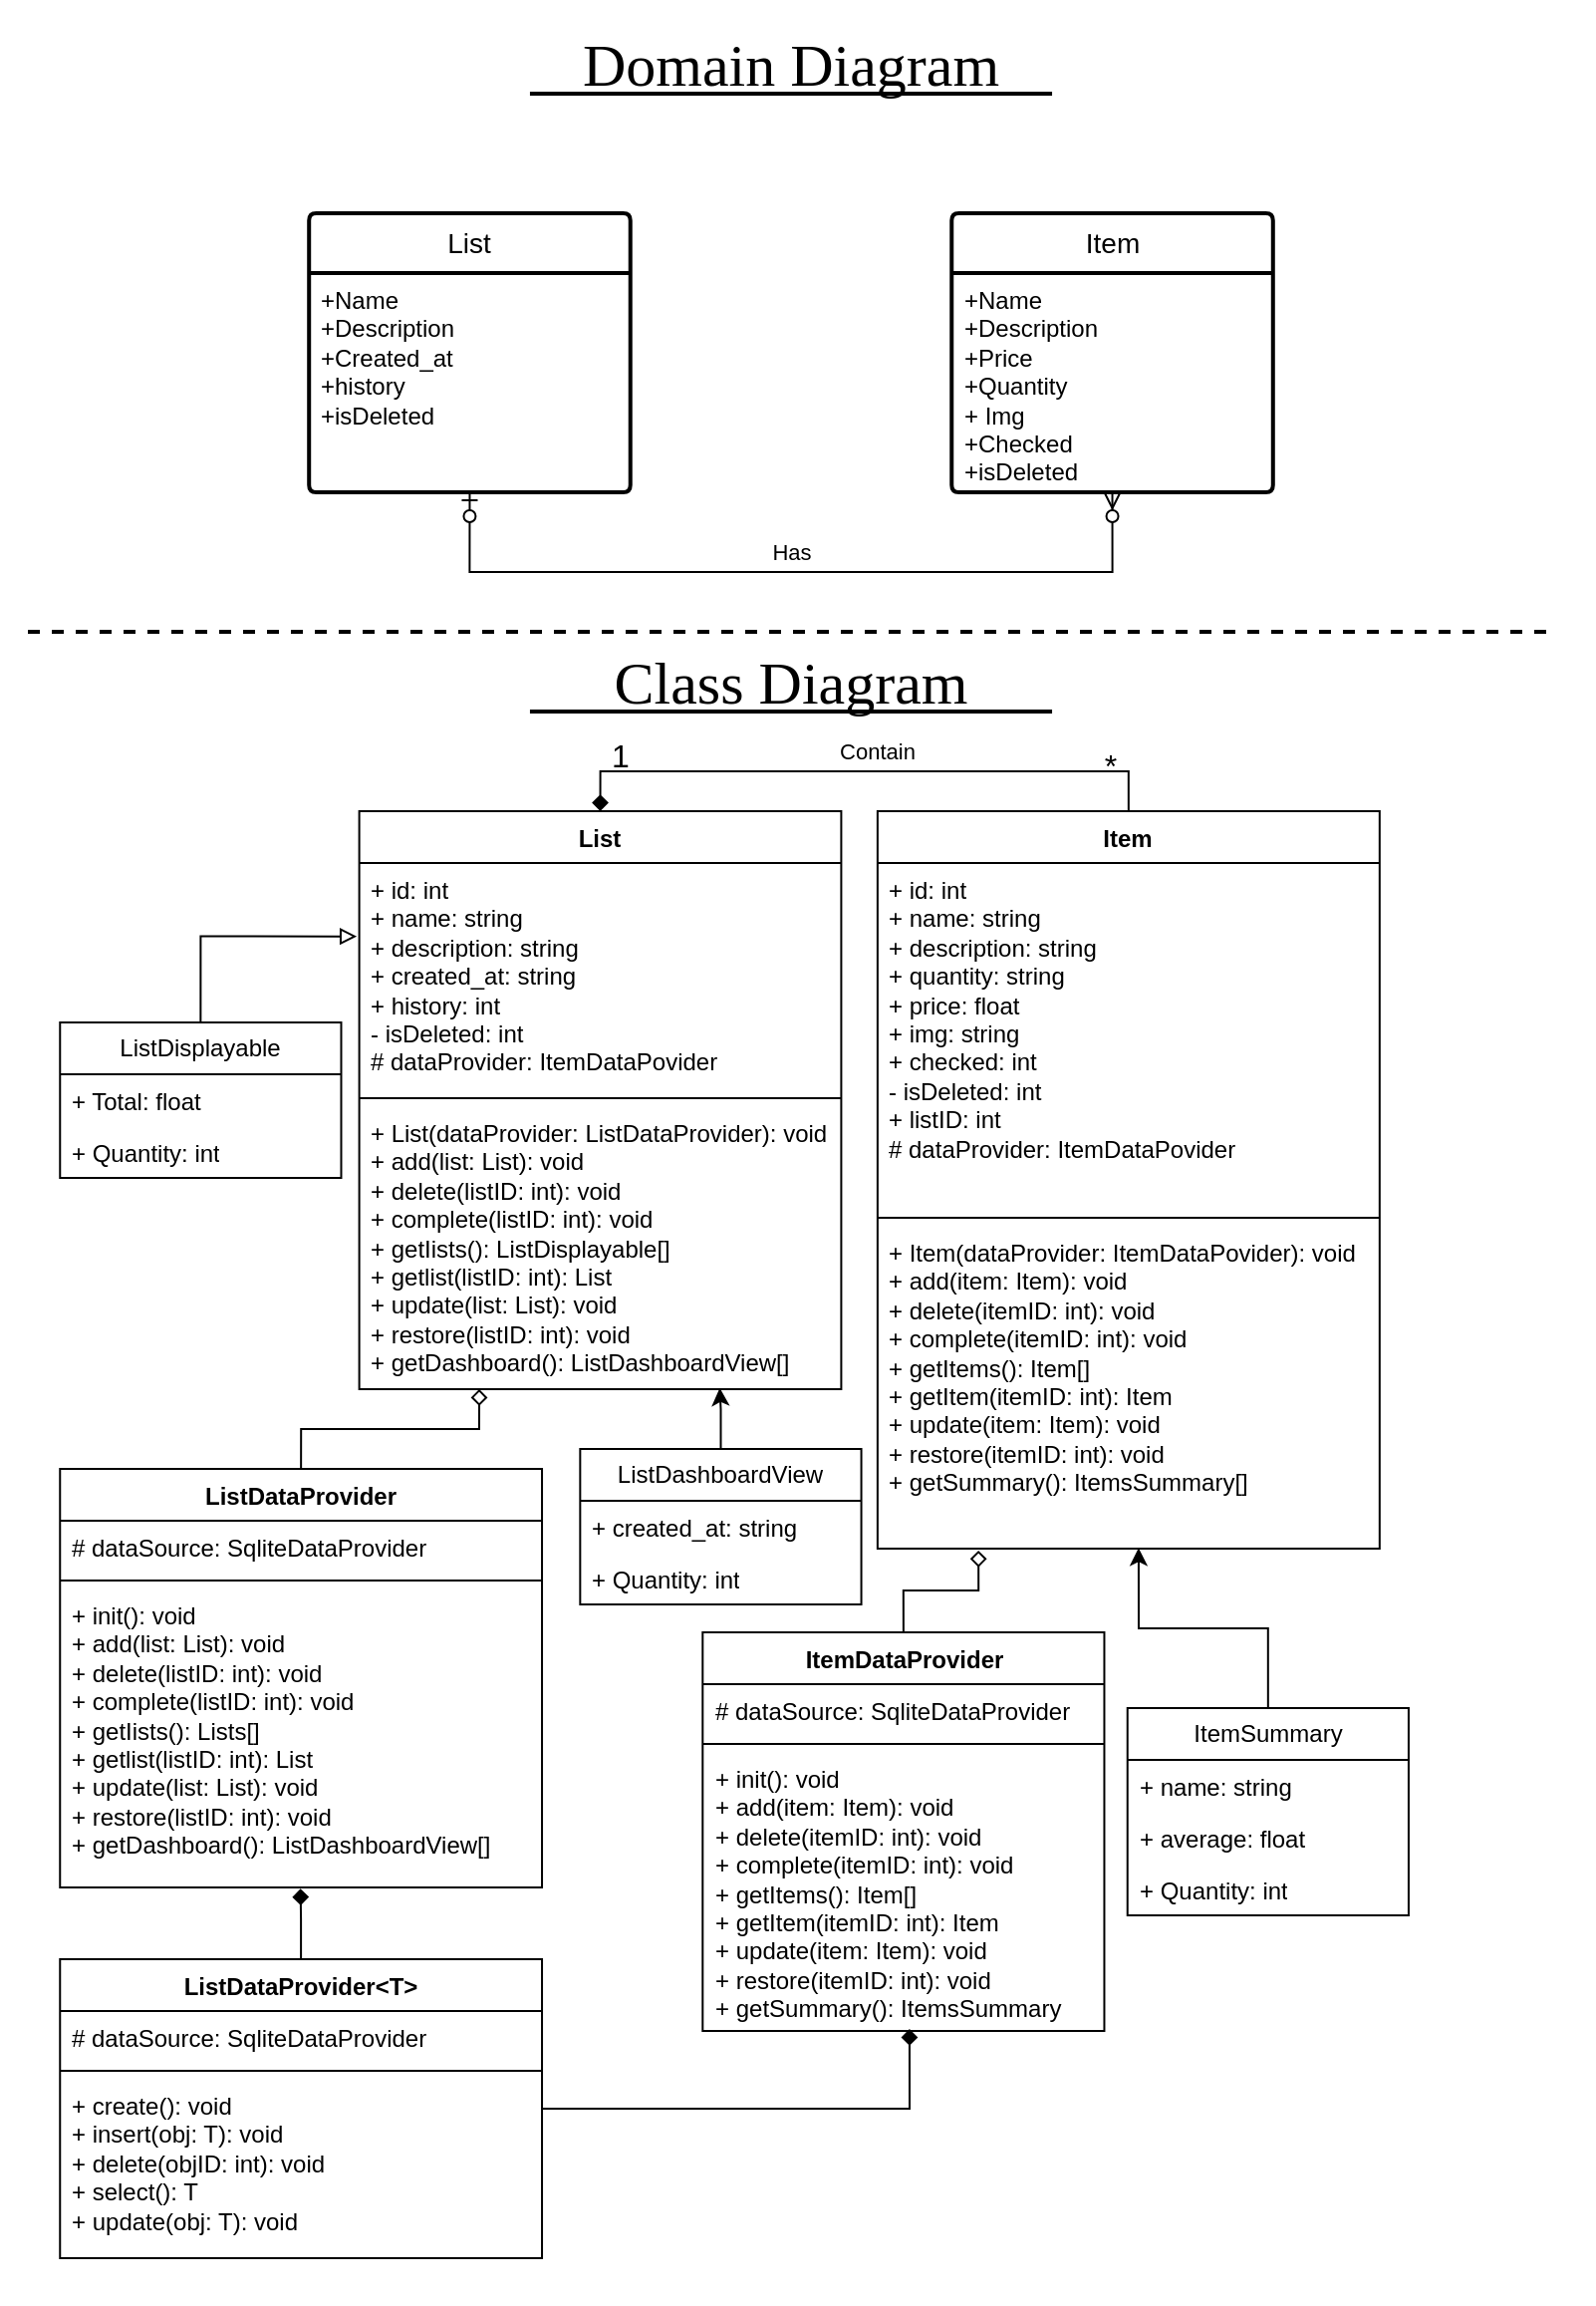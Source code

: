 <mxfile version="26.0.16">
  <diagram name="Page-1" id="tyuHMJEZGKYqz2EImdIn">
    <mxGraphModel dx="1381" dy="873" grid="1" gridSize="10" guides="1" tooltips="1" connect="1" arrows="1" fold="1" page="1" pageScale="1" pageWidth="827" pageHeight="1169" math="0" shadow="0">
      <root>
        <mxCell id="0" />
        <mxCell id="1" parent="0" />
        <mxCell id="CL_uHjWKSqRfvrvd4TWR-62" value="" style="swimlane;startSize=0;strokeColor=none;fillColor=#FFFFFF;" vertex="1" parent="1">
          <mxGeometry x="20" y="10" width="800" height="1156" as="geometry">
            <mxRectangle x="20" y="10" width="50" height="40" as="alternateBounds" />
          </mxGeometry>
        </mxCell>
        <mxCell id="CL_uHjWKSqRfvrvd4TWR-61" value="" style="group" vertex="1" connectable="0" parent="CL_uHjWKSqRfvrvd4TWR-62">
          <mxGeometry x="14" y="17" width="766" height="1116" as="geometry" />
        </mxCell>
        <mxCell id="CL_uHjWKSqRfvrvd4TWR-1" value="List" style="swimlane;childLayout=stackLayout;horizontal=1;startSize=30;horizontalStack=0;rounded=1;fontSize=14;fontStyle=0;strokeWidth=2;resizeParent=0;resizeLast=1;shadow=0;dashed=0;align=center;arcSize=4;whiteSpace=wrap;html=1;" vertex="1" parent="CL_uHjWKSqRfvrvd4TWR-61">
          <mxGeometry x="141.105" y="90" width="161.263" height="140" as="geometry" />
        </mxCell>
        <mxCell id="CL_uHjWKSqRfvrvd4TWR-2" value="+Name&lt;br&gt;+Description&lt;div&gt;+Created_at&lt;br&gt;+history&lt;div&gt;+isDeleted&lt;/div&gt;&lt;/div&gt;" style="align=left;strokeColor=none;fillColor=none;spacingLeft=4;spacingRight=4;fontSize=12;verticalAlign=top;resizable=0;rotatable=0;part=1;html=1;whiteSpace=wrap;" vertex="1" parent="CL_uHjWKSqRfvrvd4TWR-1">
          <mxGeometry y="30" width="161.263" height="110" as="geometry" />
        </mxCell>
        <mxCell id="CL_uHjWKSqRfvrvd4TWR-3" value="Item" style="swimlane;childLayout=stackLayout;horizontal=1;startSize=30;horizontalStack=0;rounded=1;fontSize=14;fontStyle=0;strokeWidth=2;resizeParent=0;resizeLast=1;shadow=0;dashed=0;align=center;arcSize=4;whiteSpace=wrap;html=1;" vertex="1" parent="CL_uHjWKSqRfvrvd4TWR-61">
          <mxGeometry x="463.632" y="90" width="161.263" height="140" as="geometry" />
        </mxCell>
        <mxCell id="CL_uHjWKSqRfvrvd4TWR-4" value="+Name&lt;br&gt;+Description&lt;br&gt;+Price&lt;div&gt;+Quantity&lt;/div&gt;&lt;div&gt;+ Img&lt;/div&gt;&lt;div&gt;+Checked&lt;br&gt;&lt;div&gt;+isDeleted&lt;/div&gt;&lt;/div&gt;" style="align=left;strokeColor=none;fillColor=none;spacingLeft=4;spacingRight=4;fontSize=12;verticalAlign=top;resizable=0;rotatable=0;part=1;html=1;whiteSpace=wrap;" vertex="1" parent="CL_uHjWKSqRfvrvd4TWR-3">
          <mxGeometry y="30" width="161.263" height="110" as="geometry" />
        </mxCell>
        <mxCell id="CL_uHjWKSqRfvrvd4TWR-8" value="" style="edgeStyle=orthogonalEdgeStyle;fontSize=12;html=1;endArrow=ERzeroToMany;startArrow=ERzeroToOne;rounded=0;entryX=0.5;entryY=1;entryDx=0;entryDy=0;exitX=0.5;exitY=1;exitDx=0;exitDy=0;" edge="1" parent="CL_uHjWKSqRfvrvd4TWR-61" source="CL_uHjWKSqRfvrvd4TWR-2" target="CL_uHjWKSqRfvrvd4TWR-4">
          <mxGeometry width="100" height="100" relative="1" as="geometry">
            <mxPoint x="241.895" y="370" as="sourcePoint" />
            <mxPoint x="342.684" y="270" as="targetPoint" />
            <Array as="points">
              <mxPoint x="221.737" y="270" />
              <mxPoint x="544.263" y="270" />
            </Array>
          </mxGeometry>
        </mxCell>
        <mxCell id="CL_uHjWKSqRfvrvd4TWR-9" value="Has" style="edgeLabel;html=1;align=center;verticalAlign=middle;resizable=0;points=[];" vertex="1" connectable="0" parent="CL_uHjWKSqRfvrvd4TWR-8">
          <mxGeometry x="0.013" relative="1" as="geometry">
            <mxPoint x="-3" y="-10" as="offset" />
          </mxGeometry>
        </mxCell>
        <mxCell id="CL_uHjWKSqRfvrvd4TWR-10" value="&lt;font style=&quot;font-size: 30px;&quot; face=&quot;Verdana&quot;&gt;Domain Diagram&lt;/font&gt;" style="text;html=1;align=center;verticalAlign=middle;whiteSpace=wrap;rounded=0;" vertex="1" parent="CL_uHjWKSqRfvrvd4TWR-61">
          <mxGeometry x="251.974" width="262.053" height="30" as="geometry" />
        </mxCell>
        <mxCell id="CL_uHjWKSqRfvrvd4TWR-11" value="" style="endArrow=none;html=1;rounded=0;entryX=1;entryY=1;entryDx=0;entryDy=0;exitX=0;exitY=1;exitDx=0;exitDy=0;strokeWidth=2;" edge="1" parent="CL_uHjWKSqRfvrvd4TWR-61" source="CL_uHjWKSqRfvrvd4TWR-10" target="CL_uHjWKSqRfvrvd4TWR-10">
          <mxGeometry width="50" height="50" relative="1" as="geometry">
            <mxPoint x="298.337" y="98" as="sourcePoint" />
            <mxPoint x="348.732" y="48" as="targetPoint" />
          </mxGeometry>
        </mxCell>
        <mxCell id="CL_uHjWKSqRfvrvd4TWR-13" value="" style="endArrow=none;dashed=1;html=1;rounded=0;strokeWidth=2;" edge="1" parent="CL_uHjWKSqRfvrvd4TWR-61">
          <mxGeometry width="50" height="50" relative="1" as="geometry">
            <mxPoint y="300" as="sourcePoint" />
            <mxPoint x="766" y="300" as="targetPoint" />
          </mxGeometry>
        </mxCell>
        <mxCell id="CL_uHjWKSqRfvrvd4TWR-14" value="&lt;font style=&quot;font-size: 30px;&quot; face=&quot;Verdana&quot;&gt;Class Diagram&lt;/font&gt;" style="text;html=1;align=center;verticalAlign=middle;whiteSpace=wrap;rounded=0;" vertex="1" parent="CL_uHjWKSqRfvrvd4TWR-61">
          <mxGeometry x="251.974" y="310" width="262.053" height="30" as="geometry" />
        </mxCell>
        <mxCell id="CL_uHjWKSqRfvrvd4TWR-15" value="" style="endArrow=none;html=1;rounded=0;entryX=1;entryY=1;entryDx=0;entryDy=0;exitX=0;exitY=1;exitDx=0;exitDy=0;strokeWidth=2;" edge="1" source="CL_uHjWKSqRfvrvd4TWR-14" target="CL_uHjWKSqRfvrvd4TWR-14" parent="CL_uHjWKSqRfvrvd4TWR-61">
          <mxGeometry width="50" height="50" relative="1" as="geometry">
            <mxPoint x="298.337" y="438" as="sourcePoint" />
            <mxPoint x="348.732" y="388" as="targetPoint" />
          </mxGeometry>
        </mxCell>
        <mxCell id="CL_uHjWKSqRfvrvd4TWR-16" value="List" style="swimlane;fontStyle=1;align=center;verticalAlign=top;childLayout=stackLayout;horizontal=1;startSize=26;horizontalStack=0;resizeParent=1;resizeParentMax=0;resizeLast=0;collapsible=1;marginBottom=0;whiteSpace=wrap;html=1;" vertex="1" parent="CL_uHjWKSqRfvrvd4TWR-61">
          <mxGeometry x="166.303" y="390" width="241.895" height="290" as="geometry" />
        </mxCell>
        <mxCell id="CL_uHjWKSqRfvrvd4TWR-17" value="&lt;div&gt;+ id: int&lt;/div&gt;+ name: string&lt;div&gt;+ description: string&lt;/div&gt;&lt;div&gt;+ created_at: string&lt;/div&gt;&lt;div&gt;+ history: int&lt;/div&gt;&lt;div&gt;- isDeleted: int&lt;/div&gt;&lt;div&gt;# dataProvider: ItemDataPovider&lt;/div&gt;" style="text;strokeColor=none;fillColor=none;align=left;verticalAlign=top;spacingLeft=4;spacingRight=4;overflow=hidden;rotatable=0;points=[[0,0.5],[1,0.5]];portConstraint=eastwest;whiteSpace=wrap;html=1;" vertex="1" parent="CL_uHjWKSqRfvrvd4TWR-16">
          <mxGeometry y="26" width="241.895" height="114" as="geometry" />
        </mxCell>
        <mxCell id="CL_uHjWKSqRfvrvd4TWR-18" value="" style="line;strokeWidth=1;fillColor=none;align=left;verticalAlign=middle;spacingTop=-1;spacingLeft=3;spacingRight=3;rotatable=0;labelPosition=right;points=[];portConstraint=eastwest;strokeColor=inherit;" vertex="1" parent="CL_uHjWKSqRfvrvd4TWR-16">
          <mxGeometry y="140" width="241.895" height="8" as="geometry" />
        </mxCell>
        <mxCell id="CL_uHjWKSqRfvrvd4TWR-19" value="+ List(dataProvider: ListDataProvider): void&lt;br&gt;+ add(list: List): void&lt;div&gt;+ delete(listID: int): void&lt;/div&gt;&lt;div&gt;+ complete(listID: int): void&lt;/div&gt;&lt;div&gt;+ getIists(): ListDisplayable[]&lt;/div&gt;&lt;div&gt;+ getlist(listID: int): List&lt;/div&gt;&lt;div&gt;+ update(list: List): void&lt;/div&gt;&lt;div&gt;+ restore(listID: int): void&lt;/div&gt;&lt;div&gt;+ getDashboard(): ListDashboardView[]&lt;/div&gt;" style="text;strokeColor=none;fillColor=none;align=left;verticalAlign=top;spacingLeft=4;spacingRight=4;overflow=hidden;rotatable=0;points=[[0,0.5],[1,0.5]];portConstraint=eastwest;whiteSpace=wrap;html=1;" vertex="1" parent="CL_uHjWKSqRfvrvd4TWR-16">
          <mxGeometry y="148" width="241.895" height="142" as="geometry" />
        </mxCell>
        <mxCell id="CL_uHjWKSqRfvrvd4TWR-26" style="edgeStyle=orthogonalEdgeStyle;rounded=0;orthogonalLoop=1;jettySize=auto;html=1;entryX=0.5;entryY=0;entryDx=0;entryDy=0;exitX=0.5;exitY=0;exitDx=0;exitDy=0;endArrow=diamond;endFill=1;" edge="1" parent="CL_uHjWKSqRfvrvd4TWR-61" source="CL_uHjWKSqRfvrvd4TWR-20" target="CL_uHjWKSqRfvrvd4TWR-16">
          <mxGeometry relative="1" as="geometry" />
        </mxCell>
        <mxCell id="CL_uHjWKSqRfvrvd4TWR-27" value="Contain" style="edgeLabel;html=1;align=center;verticalAlign=middle;resizable=0;points=[];" vertex="1" connectable="0" parent="CL_uHjWKSqRfvrvd4TWR-26">
          <mxGeometry x="-0.037" relative="1" as="geometry">
            <mxPoint y="-10" as="offset" />
          </mxGeometry>
        </mxCell>
        <mxCell id="CL_uHjWKSqRfvrvd4TWR-59" value="1" style="edgeLabel;html=1;align=center;verticalAlign=middle;resizable=0;points=[];labelBackgroundColor=none;fontSize=16;" vertex="1" connectable="0" parent="CL_uHjWKSqRfvrvd4TWR-26">
          <mxGeometry x="0.81" y="-2" relative="1" as="geometry">
            <mxPoint y="-6" as="offset" />
          </mxGeometry>
        </mxCell>
        <mxCell id="CL_uHjWKSqRfvrvd4TWR-60" value="*" style="edgeLabel;html=1;align=center;verticalAlign=middle;resizable=0;points=[];labelBackgroundColor=none;fontSize=16;" vertex="1" connectable="0" parent="CL_uHjWKSqRfvrvd4TWR-26">
          <mxGeometry x="-0.804" y="-1" relative="1" as="geometry">
            <mxPoint y="-2" as="offset" />
          </mxGeometry>
        </mxCell>
        <mxCell id="CL_uHjWKSqRfvrvd4TWR-20" value="Item" style="swimlane;fontStyle=1;align=center;verticalAlign=top;childLayout=stackLayout;horizontal=1;startSize=26;horizontalStack=0;resizeParent=1;resizeParentMax=0;resizeLast=0;collapsible=1;marginBottom=0;whiteSpace=wrap;html=1;" vertex="1" parent="CL_uHjWKSqRfvrvd4TWR-61">
          <mxGeometry x="426.434" y="390" width="251.974" height="370" as="geometry" />
        </mxCell>
        <mxCell id="CL_uHjWKSqRfvrvd4TWR-21" value="&lt;div&gt;+ id: int&lt;/div&gt;+ name: string&lt;div&gt;+ description: string&lt;/div&gt;&lt;div&gt;+ quantity: string&lt;/div&gt;&lt;div&gt;+ price: float&lt;/div&gt;&lt;div&gt;+ img: string&lt;/div&gt;&lt;div&gt;+ checked: int&lt;/div&gt;&lt;div&gt;- isDeleted: int&lt;/div&gt;&lt;div&gt;+ listID: int&lt;/div&gt;&lt;div&gt;# dataProvider: ItemDataPovider&lt;/div&gt;" style="text;strokeColor=none;fillColor=none;align=left;verticalAlign=top;spacingLeft=4;spacingRight=4;overflow=hidden;rotatable=0;points=[[0,0.5],[1,0.5]];portConstraint=eastwest;whiteSpace=wrap;html=1;" vertex="1" parent="CL_uHjWKSqRfvrvd4TWR-20">
          <mxGeometry y="26" width="251.974" height="174" as="geometry" />
        </mxCell>
        <mxCell id="CL_uHjWKSqRfvrvd4TWR-22" value="" style="line;strokeWidth=1;fillColor=none;align=left;verticalAlign=middle;spacingTop=-1;spacingLeft=3;spacingRight=3;rotatable=0;labelPosition=right;points=[];portConstraint=eastwest;strokeColor=inherit;" vertex="1" parent="CL_uHjWKSqRfvrvd4TWR-20">
          <mxGeometry y="200" width="251.974" height="8" as="geometry" />
        </mxCell>
        <mxCell id="CL_uHjWKSqRfvrvd4TWR-23" value="&lt;div&gt;+ Item(dataProvider:&amp;nbsp;&lt;span style=&quot;background-color: transparent; color: light-dark(rgb(0, 0, 0), rgb(255, 255, 255));&quot;&gt;ItemDataPovider&lt;/span&gt;&lt;span style=&quot;background-color: transparent; color: light-dark(rgb(0, 0, 0), rgb(255, 255, 255));&quot;&gt;): void&lt;/span&gt;&lt;/div&gt;+ add(item: Item): void&lt;div&gt;+ delete(itemID: int): void&lt;/div&gt;&lt;div&gt;+ complete(itemID: int): void&lt;/div&gt;&lt;div&gt;+ getItems(): Item[]&lt;/div&gt;&lt;div&gt;+ getItem(itemID: int): Item&lt;/div&gt;&lt;div&gt;+ update(item: Item): void&lt;/div&gt;&lt;div&gt;+ restore(itemID: int): void&lt;/div&gt;&lt;div&gt;+ getSummary(): ItemsSummary[]&lt;/div&gt;" style="text;strokeColor=none;fillColor=none;align=left;verticalAlign=top;spacingLeft=4;spacingRight=4;overflow=hidden;rotatable=0;points=[[0,0.5],[1,0.5]];portConstraint=eastwest;whiteSpace=wrap;html=1;" vertex="1" parent="CL_uHjWKSqRfvrvd4TWR-20">
          <mxGeometry y="208" width="251.974" height="162" as="geometry" />
        </mxCell>
        <mxCell id="CL_uHjWKSqRfvrvd4TWR-36" style="edgeStyle=orthogonalEdgeStyle;rounded=0;orthogonalLoop=1;jettySize=auto;html=1;exitX=0.5;exitY=0;exitDx=0;exitDy=0;entryX=0.52;entryY=0.998;entryDx=0;entryDy=0;entryPerimeter=0;" edge="1" parent="CL_uHjWKSqRfvrvd4TWR-61" source="CL_uHjWKSqRfvrvd4TWR-32" target="CL_uHjWKSqRfvrvd4TWR-23">
          <mxGeometry relative="1" as="geometry" />
        </mxCell>
        <mxCell id="CL_uHjWKSqRfvrvd4TWR-32" value="ItemSummary" style="swimlane;fontStyle=0;childLayout=stackLayout;horizontal=1;startSize=26;fillColor=none;horizontalStack=0;resizeParent=1;resizeParentMax=0;resizeLast=0;collapsible=1;marginBottom=0;whiteSpace=wrap;html=1;" vertex="1" parent="CL_uHjWKSqRfvrvd4TWR-61">
          <mxGeometry x="551.863" y="840" width="141.105" height="104" as="geometry" />
        </mxCell>
        <mxCell id="CL_uHjWKSqRfvrvd4TWR-33" value="+ name: string" style="text;strokeColor=none;fillColor=none;align=left;verticalAlign=top;spacingLeft=4;spacingRight=4;overflow=hidden;rotatable=0;points=[[0,0.5],[1,0.5]];portConstraint=eastwest;whiteSpace=wrap;html=1;" vertex="1" parent="CL_uHjWKSqRfvrvd4TWR-32">
          <mxGeometry y="26" width="141.105" height="26" as="geometry" />
        </mxCell>
        <mxCell id="CL_uHjWKSqRfvrvd4TWR-34" value="+ average: float" style="text;strokeColor=none;fillColor=none;align=left;verticalAlign=top;spacingLeft=4;spacingRight=4;overflow=hidden;rotatable=0;points=[[0,0.5],[1,0.5]];portConstraint=eastwest;whiteSpace=wrap;html=1;" vertex="1" parent="CL_uHjWKSqRfvrvd4TWR-32">
          <mxGeometry y="52" width="141.105" height="26" as="geometry" />
        </mxCell>
        <mxCell id="CL_uHjWKSqRfvrvd4TWR-35" value="+ Quantity: int" style="text;strokeColor=none;fillColor=none;align=left;verticalAlign=top;spacingLeft=4;spacingRight=4;overflow=hidden;rotatable=0;points=[[0,0.5],[1,0.5]];portConstraint=eastwest;whiteSpace=wrap;html=1;" vertex="1" parent="CL_uHjWKSqRfvrvd4TWR-32">
          <mxGeometry y="78" width="141.105" height="26" as="geometry" />
        </mxCell>
        <mxCell id="CL_uHjWKSqRfvrvd4TWR-37" value="ItemDataProvider" style="swimlane;fontStyle=1;align=center;verticalAlign=top;childLayout=stackLayout;horizontal=1;startSize=26;horizontalStack=0;resizeParent=1;resizeParentMax=0;resizeLast=0;collapsible=1;marginBottom=0;whiteSpace=wrap;html=1;" vertex="1" parent="CL_uHjWKSqRfvrvd4TWR-61">
          <mxGeometry x="338.653" y="802" width="201.579" height="200" as="geometry" />
        </mxCell>
        <mxCell id="CL_uHjWKSqRfvrvd4TWR-38" value="# dataSource: SqliteDataProvider" style="text;strokeColor=none;fillColor=none;align=left;verticalAlign=top;spacingLeft=4;spacingRight=4;overflow=hidden;rotatable=0;points=[[0,0.5],[1,0.5]];portConstraint=eastwest;whiteSpace=wrap;html=1;" vertex="1" parent="CL_uHjWKSqRfvrvd4TWR-37">
          <mxGeometry y="26" width="201.579" height="26" as="geometry" />
        </mxCell>
        <mxCell id="CL_uHjWKSqRfvrvd4TWR-39" value="" style="line;strokeWidth=1;fillColor=none;align=left;verticalAlign=middle;spacingTop=-1;spacingLeft=3;spacingRight=3;rotatable=0;labelPosition=right;points=[];portConstraint=eastwest;strokeColor=inherit;" vertex="1" parent="CL_uHjWKSqRfvrvd4TWR-37">
          <mxGeometry y="52" width="201.579" height="8" as="geometry" />
        </mxCell>
        <mxCell id="CL_uHjWKSqRfvrvd4TWR-40" value="+ init(): void&lt;br&gt;+ add(item: Item): void&lt;div&gt;+ delete(itemID: int): void&lt;/div&gt;&lt;div&gt;+ complete(itemID: int): void&lt;/div&gt;&lt;div&gt;+ getItems(): Item[]&lt;/div&gt;&lt;div&gt;+ getItem(itemID: int): Item&lt;/div&gt;&lt;div&gt;+ update(item: Item): void&lt;/div&gt;&lt;div&gt;+ restore(itemID: int): void&lt;/div&gt;&lt;div&gt;+ getSummary(): ItemsSummary&lt;/div&gt;" style="text;strokeColor=none;fillColor=none;align=left;verticalAlign=top;spacingLeft=4;spacingRight=4;overflow=hidden;rotatable=0;points=[[0,0.5],[1,0.5]];portConstraint=eastwest;whiteSpace=wrap;html=1;" vertex="1" parent="CL_uHjWKSqRfvrvd4TWR-37">
          <mxGeometry y="60" width="201.579" height="140" as="geometry" />
        </mxCell>
        <mxCell id="CL_uHjWKSqRfvrvd4TWR-41" style="edgeStyle=orthogonalEdgeStyle;rounded=0;orthogonalLoop=1;jettySize=auto;html=1;exitX=0.5;exitY=0;exitDx=0;exitDy=0;entryX=0.201;entryY=1.006;entryDx=0;entryDy=0;entryPerimeter=0;endArrow=diamond;endFill=0;" edge="1" parent="CL_uHjWKSqRfvrvd4TWR-61" source="CL_uHjWKSqRfvrvd4TWR-37" target="CL_uHjWKSqRfvrvd4TWR-23">
          <mxGeometry relative="1" as="geometry" />
        </mxCell>
        <mxCell id="CL_uHjWKSqRfvrvd4TWR-42" value="&lt;span style=&quot;text-align: left;&quot;&gt;ListDashboardView&lt;/span&gt;" style="swimlane;fontStyle=0;childLayout=stackLayout;horizontal=1;startSize=26;fillColor=none;horizontalStack=0;resizeParent=1;resizeParentMax=0;resizeLast=0;collapsible=1;marginBottom=0;whiteSpace=wrap;html=1;" vertex="1" parent="CL_uHjWKSqRfvrvd4TWR-61">
          <mxGeometry x="277.171" y="710" width="141.105" height="78" as="geometry" />
        </mxCell>
        <mxCell id="CL_uHjWKSqRfvrvd4TWR-44" value="+ created_at: string" style="text;strokeColor=none;fillColor=none;align=left;verticalAlign=top;spacingLeft=4;spacingRight=4;overflow=hidden;rotatable=0;points=[[0,0.5],[1,0.5]];portConstraint=eastwest;whiteSpace=wrap;html=1;" vertex="1" parent="CL_uHjWKSqRfvrvd4TWR-42">
          <mxGeometry y="26" width="141.105" height="26" as="geometry" />
        </mxCell>
        <mxCell id="CL_uHjWKSqRfvrvd4TWR-45" value="+ Quantity: int" style="text;strokeColor=none;fillColor=none;align=left;verticalAlign=top;spacingLeft=4;spacingRight=4;overflow=hidden;rotatable=0;points=[[0,0.5],[1,0.5]];portConstraint=eastwest;whiteSpace=wrap;html=1;" vertex="1" parent="CL_uHjWKSqRfvrvd4TWR-42">
          <mxGeometry y="52" width="141.105" height="26" as="geometry" />
        </mxCell>
        <mxCell id="CL_uHjWKSqRfvrvd4TWR-46" style="edgeStyle=orthogonalEdgeStyle;rounded=0;orthogonalLoop=1;jettySize=auto;html=1;entryX=0.748;entryY=0.996;entryDx=0;entryDy=0;entryPerimeter=0;" edge="1" parent="CL_uHjWKSqRfvrvd4TWR-61" source="CL_uHjWKSqRfvrvd4TWR-42" target="CL_uHjWKSqRfvrvd4TWR-19">
          <mxGeometry relative="1" as="geometry" />
        </mxCell>
        <mxCell id="CL_uHjWKSqRfvrvd4TWR-47" value="ListDataProvider" style="swimlane;fontStyle=1;align=center;verticalAlign=top;childLayout=stackLayout;horizontal=1;startSize=26;horizontalStack=0;resizeParent=1;resizeParentMax=0;resizeLast=0;collapsible=1;marginBottom=0;whiteSpace=wrap;html=1;" vertex="1" parent="CL_uHjWKSqRfvrvd4TWR-61">
          <mxGeometry x="16.126" y="720" width="241.895" height="210" as="geometry" />
        </mxCell>
        <mxCell id="CL_uHjWKSqRfvrvd4TWR-48" value="# dataSource: SqliteDataProvider" style="text;strokeColor=none;fillColor=none;align=left;verticalAlign=top;spacingLeft=4;spacingRight=4;overflow=hidden;rotatable=0;points=[[0,0.5],[1,0.5]];portConstraint=eastwest;whiteSpace=wrap;html=1;" vertex="1" parent="CL_uHjWKSqRfvrvd4TWR-47">
          <mxGeometry y="26" width="241.895" height="26" as="geometry" />
        </mxCell>
        <mxCell id="CL_uHjWKSqRfvrvd4TWR-49" value="" style="line;strokeWidth=1;fillColor=none;align=left;verticalAlign=middle;spacingTop=-1;spacingLeft=3;spacingRight=3;rotatable=0;labelPosition=right;points=[];portConstraint=eastwest;strokeColor=inherit;" vertex="1" parent="CL_uHjWKSqRfvrvd4TWR-47">
          <mxGeometry y="52" width="241.895" height="8" as="geometry" />
        </mxCell>
        <mxCell id="CL_uHjWKSqRfvrvd4TWR-50" value="+ init(): void&lt;div&gt;+ add(list: List): void&lt;div&gt;+ delete(listID: int): void&lt;/div&gt;&lt;div&gt;+ complete(listID: int): void&lt;/div&gt;&lt;div&gt;+ getIists(): Lists[]&lt;/div&gt;&lt;div&gt;+ getlist(listID: int): List&lt;/div&gt;&lt;div&gt;+ update(list: List): void&lt;/div&gt;&lt;div&gt;+ restore(listID: int): void&lt;/div&gt;&lt;div&gt;+ getDashboard(): ListDashboardView[]&lt;/div&gt;&lt;/div&gt;" style="text;strokeColor=none;fillColor=none;align=left;verticalAlign=top;spacingLeft=4;spacingRight=4;overflow=hidden;rotatable=0;points=[[0,0.5],[1,0.5]];portConstraint=eastwest;whiteSpace=wrap;html=1;" vertex="1" parent="CL_uHjWKSqRfvrvd4TWR-47">
          <mxGeometry y="60" width="241.895" height="150" as="geometry" />
        </mxCell>
        <mxCell id="CL_uHjWKSqRfvrvd4TWR-52" style="edgeStyle=orthogonalEdgeStyle;rounded=0;orthogonalLoop=1;jettySize=auto;html=1;exitX=0.5;exitY=0;exitDx=0;exitDy=0;entryX=0.249;entryY=1;entryDx=0;entryDy=0;entryPerimeter=0;endArrow=diamond;endFill=0;" edge="1" parent="CL_uHjWKSqRfvrvd4TWR-61" source="CL_uHjWKSqRfvrvd4TWR-47" target="CL_uHjWKSqRfvrvd4TWR-19">
          <mxGeometry relative="1" as="geometry" />
        </mxCell>
        <mxCell id="CL_uHjWKSqRfvrvd4TWR-53" value="ListDataProvider&amp;lt;T&amp;gt;" style="swimlane;fontStyle=1;align=center;verticalAlign=top;childLayout=stackLayout;horizontal=1;startSize=26;horizontalStack=0;resizeParent=1;resizeParentMax=0;resizeLast=0;collapsible=1;marginBottom=0;whiteSpace=wrap;html=1;" vertex="1" parent="CL_uHjWKSqRfvrvd4TWR-61">
          <mxGeometry x="16.126" y="966" width="241.895" height="150" as="geometry" />
        </mxCell>
        <mxCell id="CL_uHjWKSqRfvrvd4TWR-54" value="# dataSource: SqliteDataProvider" style="text;strokeColor=none;fillColor=none;align=left;verticalAlign=top;spacingLeft=4;spacingRight=4;overflow=hidden;rotatable=0;points=[[0,0.5],[1,0.5]];portConstraint=eastwest;whiteSpace=wrap;html=1;" vertex="1" parent="CL_uHjWKSqRfvrvd4TWR-53">
          <mxGeometry y="26" width="241.895" height="26" as="geometry" />
        </mxCell>
        <mxCell id="CL_uHjWKSqRfvrvd4TWR-55" value="" style="line;strokeWidth=1;fillColor=none;align=left;verticalAlign=middle;spacingTop=-1;spacingLeft=3;spacingRight=3;rotatable=0;labelPosition=right;points=[];portConstraint=eastwest;strokeColor=inherit;" vertex="1" parent="CL_uHjWKSqRfvrvd4TWR-53">
          <mxGeometry y="52" width="241.895" height="8" as="geometry" />
        </mxCell>
        <mxCell id="CL_uHjWKSqRfvrvd4TWR-56" value="+ create(): void&lt;div&gt;+ insert(obj: T): void&lt;div&gt;+ delete(objID: int): void&lt;/div&gt;&lt;div&gt;+ select(): T&lt;/div&gt;&lt;div&gt;+ update(obj: T): void&lt;/div&gt;&lt;/div&gt;" style="text;strokeColor=none;fillColor=none;align=left;verticalAlign=top;spacingLeft=4;spacingRight=4;overflow=hidden;rotatable=0;points=[[0,0.5],[1,0.5]];portConstraint=eastwest;whiteSpace=wrap;html=1;" vertex="1" parent="CL_uHjWKSqRfvrvd4TWR-53">
          <mxGeometry y="60" width="241.895" height="90" as="geometry" />
        </mxCell>
        <mxCell id="CL_uHjWKSqRfvrvd4TWR-57" style="edgeStyle=orthogonalEdgeStyle;rounded=0;orthogonalLoop=1;jettySize=auto;html=1;entryX=0.499;entryY=1.004;entryDx=0;entryDy=0;entryPerimeter=0;endArrow=diamond;endFill=1;" edge="1" parent="CL_uHjWKSqRfvrvd4TWR-61" source="CL_uHjWKSqRfvrvd4TWR-53" target="CL_uHjWKSqRfvrvd4TWR-50">
          <mxGeometry relative="1" as="geometry" />
        </mxCell>
        <mxCell id="CL_uHjWKSqRfvrvd4TWR-58" style="edgeStyle=orthogonalEdgeStyle;rounded=0;orthogonalLoop=1;jettySize=auto;html=1;entryX=0.515;entryY=0.993;entryDx=0;entryDy=0;entryPerimeter=0;endArrow=diamond;endFill=1;" edge="1" parent="CL_uHjWKSqRfvrvd4TWR-61" source="CL_uHjWKSqRfvrvd4TWR-53" target="CL_uHjWKSqRfvrvd4TWR-40">
          <mxGeometry relative="1" as="geometry" />
        </mxCell>
        <mxCell id="CL_uHjWKSqRfvrvd4TWR-113" value="&lt;span style=&quot;text-align: left;&quot;&gt;ListDisplayable&lt;/span&gt;" style="swimlane;fontStyle=0;childLayout=stackLayout;horizontal=1;startSize=26;fillColor=none;horizontalStack=0;resizeParent=1;resizeParentMax=0;resizeLast=0;collapsible=1;marginBottom=0;whiteSpace=wrap;html=1;" vertex="1" parent="CL_uHjWKSqRfvrvd4TWR-61">
          <mxGeometry x="16.13" y="496" width="141.11" height="78" as="geometry" />
        </mxCell>
        <mxCell id="CL_uHjWKSqRfvrvd4TWR-115" value="+ Total: float" style="text;strokeColor=none;fillColor=none;align=left;verticalAlign=top;spacingLeft=4;spacingRight=4;overflow=hidden;rotatable=0;points=[[0,0.5],[1,0.5]];portConstraint=eastwest;whiteSpace=wrap;html=1;" vertex="1" parent="CL_uHjWKSqRfvrvd4TWR-113">
          <mxGeometry y="26" width="141.11" height="26" as="geometry" />
        </mxCell>
        <mxCell id="CL_uHjWKSqRfvrvd4TWR-116" value="+ Quantity: int" style="text;strokeColor=none;fillColor=none;align=left;verticalAlign=top;spacingLeft=4;spacingRight=4;overflow=hidden;rotatable=0;points=[[0,0.5],[1,0.5]];portConstraint=eastwest;whiteSpace=wrap;html=1;" vertex="1" parent="CL_uHjWKSqRfvrvd4TWR-113">
          <mxGeometry y="52" width="141.11" height="26" as="geometry" />
        </mxCell>
        <mxCell id="CL_uHjWKSqRfvrvd4TWR-117" style="edgeStyle=orthogonalEdgeStyle;rounded=0;orthogonalLoop=1;jettySize=auto;html=1;exitX=0.5;exitY=0;exitDx=0;exitDy=0;entryX=-0.005;entryY=0.323;entryDx=0;entryDy=0;entryPerimeter=0;endArrow=block;endFill=0;" edge="1" parent="CL_uHjWKSqRfvrvd4TWR-61" source="CL_uHjWKSqRfvrvd4TWR-113" target="CL_uHjWKSqRfvrvd4TWR-17">
          <mxGeometry relative="1" as="geometry" />
        </mxCell>
      </root>
    </mxGraphModel>
  </diagram>
</mxfile>
